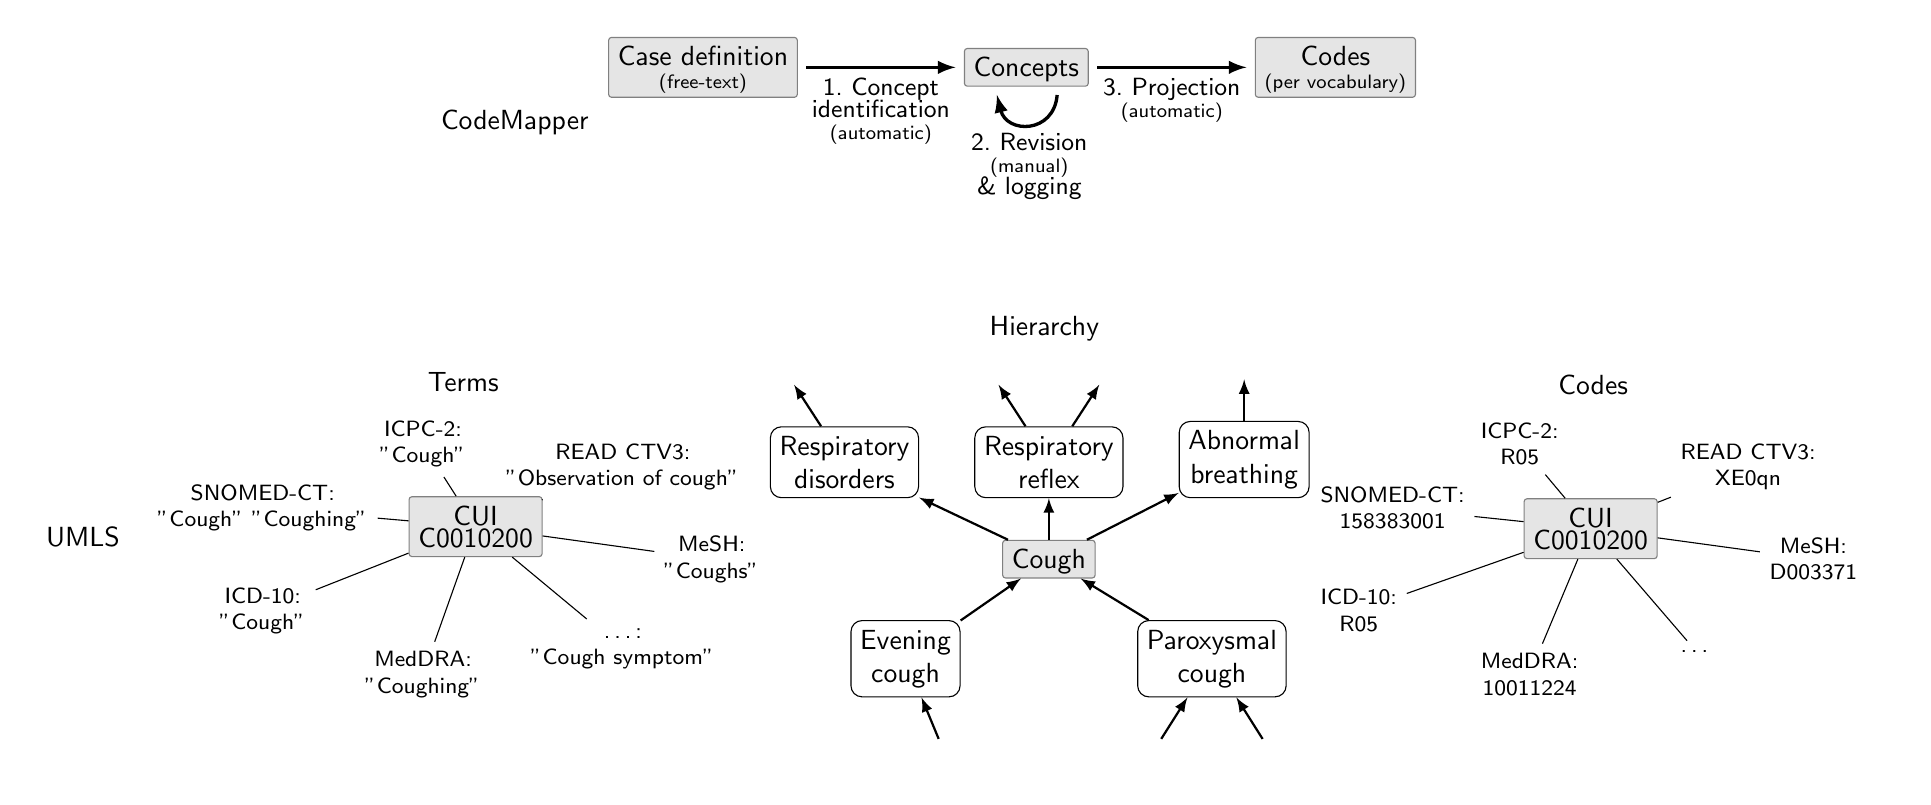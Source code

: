 \usetikzlibrary{arrows,calc,positioning}

\begin{tikzpicture}[
    every node/.style={%
      font=\sffamily,
      align=center
    },
    every path/.style={%
      font=\sffamily
    },
    insidearrow/.style={%
      -latex,
      very thick,
      shorten <= 3pt,
      shorten >= 3pt,
      rounded corners
    },
    insidenode/.style={%
      draw=black!50,
      fill=black!10,
      rounded corners=0.1em,
      text depth=0em,
      execute at begin node=\setlength{\baselineskip}{0.8em}
    },%
]

\node (phases) [label=left:CodeMapper] {
\begin{tikzpicture}

  \begin{scope}[
    every node/.append style={insidenode, node distance=6em}
  ]
    \node (concepts) {Concepts};
    \node (casedef) [left=of concepts]
      {Case definition \\ \scriptsize (free-text)};
    \node (codes) [right=of concepts]
      {Codes \\ \scriptsize (per vocabulary)};
  \end{scope}

  \begin{scope}[
    every edge/.append style=insidearrow,
    every path/.append style=insidearrow,
    every node/.append style={execute at begin node=\setlength{\baselineskip}{0.8em}}
  ]
  \path (casedef) edge
    node[below] (indexing)
      {\small 1.\ Concept \\ \small identification \\ \scriptsize (automatic)}
    (concepts);
  \path (concepts) edge
    node[below] (mapping)
      {\small 3.\ Projection \\ \scriptsize (automatic)}
    (codes);
  \draw ($ (concepts.south) + (0.4,0) $)
    .. controls +(-.05,-.6) and +(0.15,-.6) ..
    node[below] (revision)
      {\small 2.\ Revision \\ \scriptsize (manual) \\ \small \& logging}
     ($ (concepts.south) + (-.4,0) $);
  \end{scope}
\end{tikzpicture}
};

\node (umls) [below=of phases, label=left:UMLS] {
\begin{tikzpicture}

\node (terms) [label=Terms] {
\begin{tikzpicture}
\node (c1)  [insidenode] {CUI \\ C0010200};
\foreach \a [count=\c] in {
  {READ CTV3:\\"Observation of cough"},
  {ICPC-2:\\"Cough"},
  {SNOMED-CT:\\"Cough" "Coughing"},
  {ICD-10:\\"Cough"},
  {MedDRA:\\"Coughing"},
  {\ldots:\\"Cough symptom"},
  {MeSH:\\"Coughs"},
  {}
}
{
  \ifnum\c<8
  \path (c1) ++(\c*360/7:3 and 1.5) node [font=\footnotesize] {\a} edge (c1);
  \fi
}
\end{tikzpicture}
};

\node (hier) [right=-1em of terms, label=Hierarchy] {
\begin{tikzpicture}
 \node (c2) [insidenode] {Cough};
\begin{scope}[
    every node/.append style={draw, rounded corners},
    every edge/.append style={thick}
]
\begin{scope}[
    every node/.append style={draw, rounded corners, node distance=1.5em and 3em},
]
  \node (p1) [above left=of c2] {Respiratory\\disorders} edge[latex-] (c2);
  \node (p2) [above=of c2] {Respiratory\\reflex} edge[latex-] (c2);
  \node (p3) [above right=of c2] {Abnormal\\breathing} edge[latex-] (c2);
\end{scope}
\begin{scope}[
    every node/.append style={node distance=1.5em and 1.5em},
]
  \node (p4) [below left=of c2] {Evening\\cough} edge[-latex] (c2);
  \node (p5) [below right=of c2] {Paroxysmal\\cough} edge[-latex] (c2);
\end{scope}
\begin{scope}[every node/.append style={node distance=1.5em and -1em, draw=none}]
%   \node [above right=of p1, d
  \node [above left=of p1] {} edge[latex-] (p1);
%   \node [above right=of p1] {} edge[latex-] (p1);
  \node [above left=of p2] {} edge[latex-] (p2);
  \node [above right=of p2] {} edge[latex-] (p2);
  \node [above=of p3] {} edge[latex-] (p3);
%   \node [above right=of p3] {} edge[latex-] (p3);
%   \node [below left=of p4] {} edge[-latex] (p4);
  \node [below right=of p4] {} edge[-latex] (p4);
  \node [below left=of p5] {} edge[-latex] (p5);
  \node [below right=of p5] {} edge[-latex] (p5);
\end{scope}
\end{scope}
\end{tikzpicture}
};

\node (codes) [right=-1em of hier, label=Codes] {
\begin{tikzpicture}
\node (c3) [insidenode] {CUI \\ C0010200};
\foreach \a [count=\c] in {
  {READ CTV3:\\XE0qn},
  {ICPC-2:\\R05},
  {SNOMED-CT:\\158383001},
  {ICD-10:\\R05},
  {MedDRA:\\10011224},
  {\ldots},
  {MeSH:\\D003371},
  {}
}
{
  \ifnum\c<8
  \path (c1) ++(\c*360/7:3 and 1.5) node [font=\footnotesize] {\a} edge (c3);
  \fi
}
\end{tikzpicture}
};
\end{tikzpicture}
};

\end{tikzpicture}